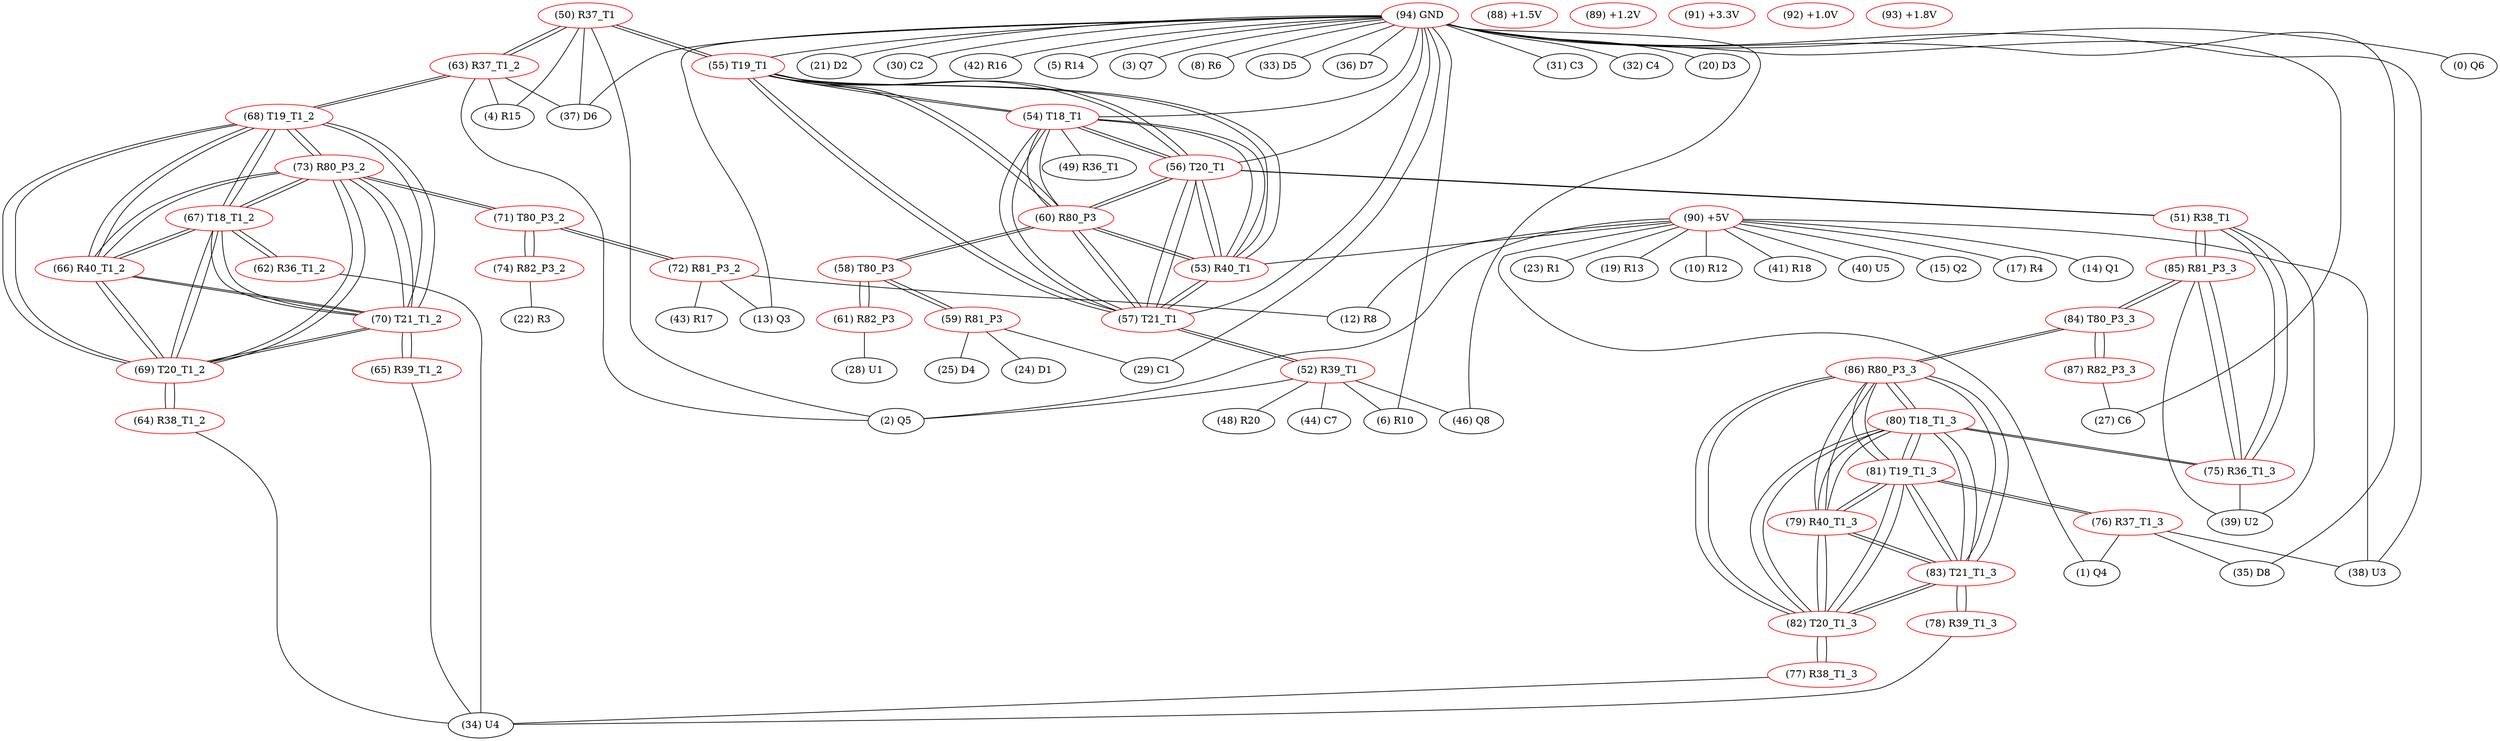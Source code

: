 graph {
	50 [label="(50) R37_T1" color=red]
	4 [label="(4) R15"]
	2 [label="(2) Q5"]
	37 [label="(37) D6"]
	63 [label="(63) R37_T1_2"]
	55 [label="(55) T19_T1"]
	51 [label="(51) R38_T1" color=red]
	39 [label="(39) U2"]
	85 [label="(85) R81_P3_3"]
	75 [label="(75) R36_T1_3"]
	56 [label="(56) T20_T1"]
	52 [label="(52) R39_T1" color=red]
	6 [label="(6) R10"]
	2 [label="(2) Q5"]
	48 [label="(48) R20"]
	44 [label="(44) C7"]
	46 [label="(46) Q8"]
	57 [label="(57) T21_T1"]
	53 [label="(53) R40_T1" color=red]
	60 [label="(60) R80_P3"]
	54 [label="(54) T18_T1"]
	57 [label="(57) T21_T1"]
	56 [label="(56) T20_T1"]
	55 [label="(55) T19_T1"]
	54 [label="(54) T18_T1" color=red]
	49 [label="(49) R36_T1"]
	60 [label="(60) R80_P3"]
	57 [label="(57) T21_T1"]
	56 [label="(56) T20_T1"]
	55 [label="(55) T19_T1"]
	53 [label="(53) R40_T1"]
	55 [label="(55) T19_T1" color=red]
	50 [label="(50) R37_T1"]
	60 [label="(60) R80_P3"]
	54 [label="(54) T18_T1"]
	57 [label="(57) T21_T1"]
	56 [label="(56) T20_T1"]
	53 [label="(53) R40_T1"]
	56 [label="(56) T20_T1" color=red]
	51 [label="(51) R38_T1"]
	60 [label="(60) R80_P3"]
	54 [label="(54) T18_T1"]
	57 [label="(57) T21_T1"]
	55 [label="(55) T19_T1"]
	53 [label="(53) R40_T1"]
	57 [label="(57) T21_T1" color=red]
	52 [label="(52) R39_T1"]
	60 [label="(60) R80_P3"]
	54 [label="(54) T18_T1"]
	56 [label="(56) T20_T1"]
	55 [label="(55) T19_T1"]
	53 [label="(53) R40_T1"]
	58 [label="(58) T80_P3" color=red]
	59 [label="(59) R81_P3"]
	61 [label="(61) R82_P3"]
	60 [label="(60) R80_P3"]
	59 [label="(59) R81_P3" color=red]
	24 [label="(24) D1"]
	25 [label="(25) D4"]
	29 [label="(29) C1"]
	58 [label="(58) T80_P3"]
	60 [label="(60) R80_P3" color=red]
	54 [label="(54) T18_T1"]
	57 [label="(57) T21_T1"]
	56 [label="(56) T20_T1"]
	55 [label="(55) T19_T1"]
	53 [label="(53) R40_T1"]
	58 [label="(58) T80_P3"]
	61 [label="(61) R82_P3" color=red]
	28 [label="(28) U1"]
	58 [label="(58) T80_P3"]
	62 [label="(62) R36_T1_2" color=red]
	34 [label="(34) U4"]
	67 [label="(67) T18_T1_2"]
	63 [label="(63) R37_T1_2" color=red]
	4 [label="(4) R15"]
	2 [label="(2) Q5"]
	37 [label="(37) D6"]
	50 [label="(50) R37_T1"]
	68 [label="(68) T19_T1_2"]
	64 [label="(64) R38_T1_2" color=red]
	34 [label="(34) U4"]
	69 [label="(69) T20_T1_2"]
	65 [label="(65) R39_T1_2" color=red]
	34 [label="(34) U4"]
	70 [label="(70) T21_T1_2"]
	66 [label="(66) R40_T1_2" color=red]
	73 [label="(73) R80_P3_2"]
	67 [label="(67) T18_T1_2"]
	70 [label="(70) T21_T1_2"]
	69 [label="(69) T20_T1_2"]
	68 [label="(68) T19_T1_2"]
	67 [label="(67) T18_T1_2" color=red]
	69 [label="(69) T20_T1_2"]
	68 [label="(68) T19_T1_2"]
	70 [label="(70) T21_T1_2"]
	62 [label="(62) R36_T1_2"]
	73 [label="(73) R80_P3_2"]
	66 [label="(66) R40_T1_2"]
	68 [label="(68) T19_T1_2" color=red]
	69 [label="(69) T20_T1_2"]
	67 [label="(67) T18_T1_2"]
	70 [label="(70) T21_T1_2"]
	63 [label="(63) R37_T1_2"]
	73 [label="(73) R80_P3_2"]
	66 [label="(66) R40_T1_2"]
	69 [label="(69) T20_T1_2" color=red]
	68 [label="(68) T19_T1_2"]
	67 [label="(67) T18_T1_2"]
	70 [label="(70) T21_T1_2"]
	64 [label="(64) R38_T1_2"]
	73 [label="(73) R80_P3_2"]
	66 [label="(66) R40_T1_2"]
	70 [label="(70) T21_T1_2" color=red]
	69 [label="(69) T20_T1_2"]
	68 [label="(68) T19_T1_2"]
	67 [label="(67) T18_T1_2"]
	65 [label="(65) R39_T1_2"]
	73 [label="(73) R80_P3_2"]
	66 [label="(66) R40_T1_2"]
	71 [label="(71) T80_P3_2" color=red]
	72 [label="(72) R81_P3_2"]
	74 [label="(74) R82_P3_2"]
	73 [label="(73) R80_P3_2"]
	72 [label="(72) R81_P3_2" color=red]
	12 [label="(12) R8"]
	13 [label="(13) Q3"]
	43 [label="(43) R17"]
	71 [label="(71) T80_P3_2"]
	73 [label="(73) R80_P3_2" color=red]
	67 [label="(67) T18_T1_2"]
	70 [label="(70) T21_T1_2"]
	69 [label="(69) T20_T1_2"]
	68 [label="(68) T19_T1_2"]
	66 [label="(66) R40_T1_2"]
	71 [label="(71) T80_P3_2"]
	74 [label="(74) R82_P3_2" color=red]
	22 [label="(22) R3"]
	71 [label="(71) T80_P3_2"]
	75 [label="(75) R36_T1_3" color=red]
	39 [label="(39) U2"]
	85 [label="(85) R81_P3_3"]
	51 [label="(51) R38_T1"]
	80 [label="(80) T18_T1_3"]
	76 [label="(76) R37_T1_3" color=red]
	1 [label="(1) Q4"]
	35 [label="(35) D8"]
	38 [label="(38) U3"]
	81 [label="(81) T19_T1_3"]
	77 [label="(77) R38_T1_3" color=red]
	34 [label="(34) U4"]
	82 [label="(82) T20_T1_3"]
	78 [label="(78) R39_T1_3" color=red]
	34 [label="(34) U4"]
	83 [label="(83) T21_T1_3"]
	79 [label="(79) R40_T1_3" color=red]
	86 [label="(86) R80_P3_3"]
	80 [label="(80) T18_T1_3"]
	83 [label="(83) T21_T1_3"]
	82 [label="(82) T20_T1_3"]
	81 [label="(81) T19_T1_3"]
	80 [label="(80) T18_T1_3" color=red]
	82 [label="(82) T20_T1_3"]
	81 [label="(81) T19_T1_3"]
	83 [label="(83) T21_T1_3"]
	75 [label="(75) R36_T1_3"]
	86 [label="(86) R80_P3_3"]
	79 [label="(79) R40_T1_3"]
	81 [label="(81) T19_T1_3" color=red]
	82 [label="(82) T20_T1_3"]
	80 [label="(80) T18_T1_3"]
	83 [label="(83) T21_T1_3"]
	76 [label="(76) R37_T1_3"]
	86 [label="(86) R80_P3_3"]
	79 [label="(79) R40_T1_3"]
	82 [label="(82) T20_T1_3" color=red]
	81 [label="(81) T19_T1_3"]
	80 [label="(80) T18_T1_3"]
	83 [label="(83) T21_T1_3"]
	77 [label="(77) R38_T1_3"]
	86 [label="(86) R80_P3_3"]
	79 [label="(79) R40_T1_3"]
	83 [label="(83) T21_T1_3" color=red]
	82 [label="(82) T20_T1_3"]
	81 [label="(81) T19_T1_3"]
	80 [label="(80) T18_T1_3"]
	78 [label="(78) R39_T1_3"]
	86 [label="(86) R80_P3_3"]
	79 [label="(79) R40_T1_3"]
	84 [label="(84) T80_P3_3" color=red]
	85 [label="(85) R81_P3_3"]
	87 [label="(87) R82_P3_3"]
	86 [label="(86) R80_P3_3"]
	85 [label="(85) R81_P3_3" color=red]
	39 [label="(39) U2"]
	51 [label="(51) R38_T1"]
	75 [label="(75) R36_T1_3"]
	84 [label="(84) T80_P3_3"]
	86 [label="(86) R80_P3_3" color=red]
	80 [label="(80) T18_T1_3"]
	83 [label="(83) T21_T1_3"]
	82 [label="(82) T20_T1_3"]
	81 [label="(81) T19_T1_3"]
	79 [label="(79) R40_T1_3"]
	84 [label="(84) T80_P3_3"]
	87 [label="(87) R82_P3_3" color=red]
	27 [label="(27) C6"]
	84 [label="(84) T80_P3_3"]
	88 [label="(88) +1.5V" color=red]
	89 [label="(89) +1.2V" color=red]
	90 [label="(90) +5V" color=red]
	2 [label="(2) Q5"]
	1 [label="(1) Q4"]
	12 [label="(12) R8"]
	41 [label="(41) R18"]
	40 [label="(40) U5"]
	38 [label="(38) U3"]
	15 [label="(15) Q2"]
	17 [label="(17) R4"]
	14 [label="(14) Q1"]
	23 [label="(23) R1"]
	19 [label="(19) R13"]
	10 [label="(10) R12"]
	53 [label="(53) R40_T1"]
	91 [label="(91) +3.3V" color=red]
	92 [label="(92) +1.0V" color=red]
	93 [label="(93) +1.8V" color=red]
	94 [label="(94) GND" color=red]
	31 [label="(31) C3"]
	32 [label="(32) C4"]
	20 [label="(20) D3"]
	0 [label="(0) Q6"]
	21 [label="(21) D2"]
	30 [label="(30) C2"]
	38 [label="(38) U3"]
	29 [label="(29) C1"]
	42 [label="(42) R16"]
	27 [label="(27) C6"]
	6 [label="(6) R10"]
	5 [label="(5) R14"]
	3 [label="(3) Q7"]
	13 [label="(13) Q3"]
	8 [label="(8) R6"]
	33 [label="(33) D5"]
	35 [label="(35) D8"]
	46 [label="(46) Q8"]
	36 [label="(36) D7"]
	37 [label="(37) D6"]
	56 [label="(56) T20_T1"]
	55 [label="(55) T19_T1"]
	54 [label="(54) T18_T1"]
	57 [label="(57) T21_T1"]
	50 -- 4
	50 -- 2
	50 -- 37
	50 -- 63
	50 -- 55
	51 -- 39
	51 -- 85
	51 -- 75
	51 -- 56
	52 -- 6
	52 -- 2
	52 -- 48
	52 -- 44
	52 -- 46
	52 -- 57
	53 -- 60
	53 -- 54
	53 -- 57
	53 -- 56
	53 -- 55
	54 -- 49
	54 -- 60
	54 -- 57
	54 -- 56
	54 -- 55
	54 -- 53
	55 -- 50
	55 -- 60
	55 -- 54
	55 -- 57
	55 -- 56
	55 -- 53
	56 -- 51
	56 -- 60
	56 -- 54
	56 -- 57
	56 -- 55
	56 -- 53
	57 -- 52
	57 -- 60
	57 -- 54
	57 -- 56
	57 -- 55
	57 -- 53
	58 -- 59
	58 -- 61
	58 -- 60
	59 -- 24
	59 -- 25
	59 -- 29
	59 -- 58
	60 -- 54
	60 -- 57
	60 -- 56
	60 -- 55
	60 -- 53
	60 -- 58
	61 -- 28
	61 -- 58
	62 -- 34
	62 -- 67
	63 -- 4
	63 -- 2
	63 -- 37
	63 -- 50
	63 -- 68
	64 -- 34
	64 -- 69
	65 -- 34
	65 -- 70
	66 -- 73
	66 -- 67
	66 -- 70
	66 -- 69
	66 -- 68
	67 -- 69
	67 -- 68
	67 -- 70
	67 -- 62
	67 -- 73
	67 -- 66
	68 -- 69
	68 -- 67
	68 -- 70
	68 -- 63
	68 -- 73
	68 -- 66
	69 -- 68
	69 -- 67
	69 -- 70
	69 -- 64
	69 -- 73
	69 -- 66
	70 -- 69
	70 -- 68
	70 -- 67
	70 -- 65
	70 -- 73
	70 -- 66
	71 -- 72
	71 -- 74
	71 -- 73
	72 -- 12
	72 -- 13
	72 -- 43
	72 -- 71
	73 -- 67
	73 -- 70
	73 -- 69
	73 -- 68
	73 -- 66
	73 -- 71
	74 -- 22
	74 -- 71
	75 -- 39
	75 -- 85
	75 -- 51
	75 -- 80
	76 -- 1
	76 -- 35
	76 -- 38
	76 -- 81
	77 -- 34
	77 -- 82
	78 -- 34
	78 -- 83
	79 -- 86
	79 -- 80
	79 -- 83
	79 -- 82
	79 -- 81
	80 -- 82
	80 -- 81
	80 -- 83
	80 -- 75
	80 -- 86
	80 -- 79
	81 -- 82
	81 -- 80
	81 -- 83
	81 -- 76
	81 -- 86
	81 -- 79
	82 -- 81
	82 -- 80
	82 -- 83
	82 -- 77
	82 -- 86
	82 -- 79
	83 -- 82
	83 -- 81
	83 -- 80
	83 -- 78
	83 -- 86
	83 -- 79
	84 -- 85
	84 -- 87
	84 -- 86
	85 -- 39
	85 -- 51
	85 -- 75
	85 -- 84
	86 -- 80
	86 -- 83
	86 -- 82
	86 -- 81
	86 -- 79
	86 -- 84
	87 -- 27
	87 -- 84
	90 -- 2
	90 -- 1
	90 -- 12
	90 -- 41
	90 -- 40
	90 -- 38
	90 -- 15
	90 -- 17
	90 -- 14
	90 -- 23
	90 -- 19
	90 -- 10
	90 -- 53
	94 -- 31
	94 -- 32
	94 -- 20
	94 -- 0
	94 -- 21
	94 -- 30
	94 -- 38
	94 -- 29
	94 -- 42
	94 -- 27
	94 -- 6
	94 -- 5
	94 -- 3
	94 -- 13
	94 -- 8
	94 -- 33
	94 -- 35
	94 -- 46
	94 -- 36
	94 -- 37
	94 -- 56
	94 -- 55
	94 -- 54
	94 -- 57
}